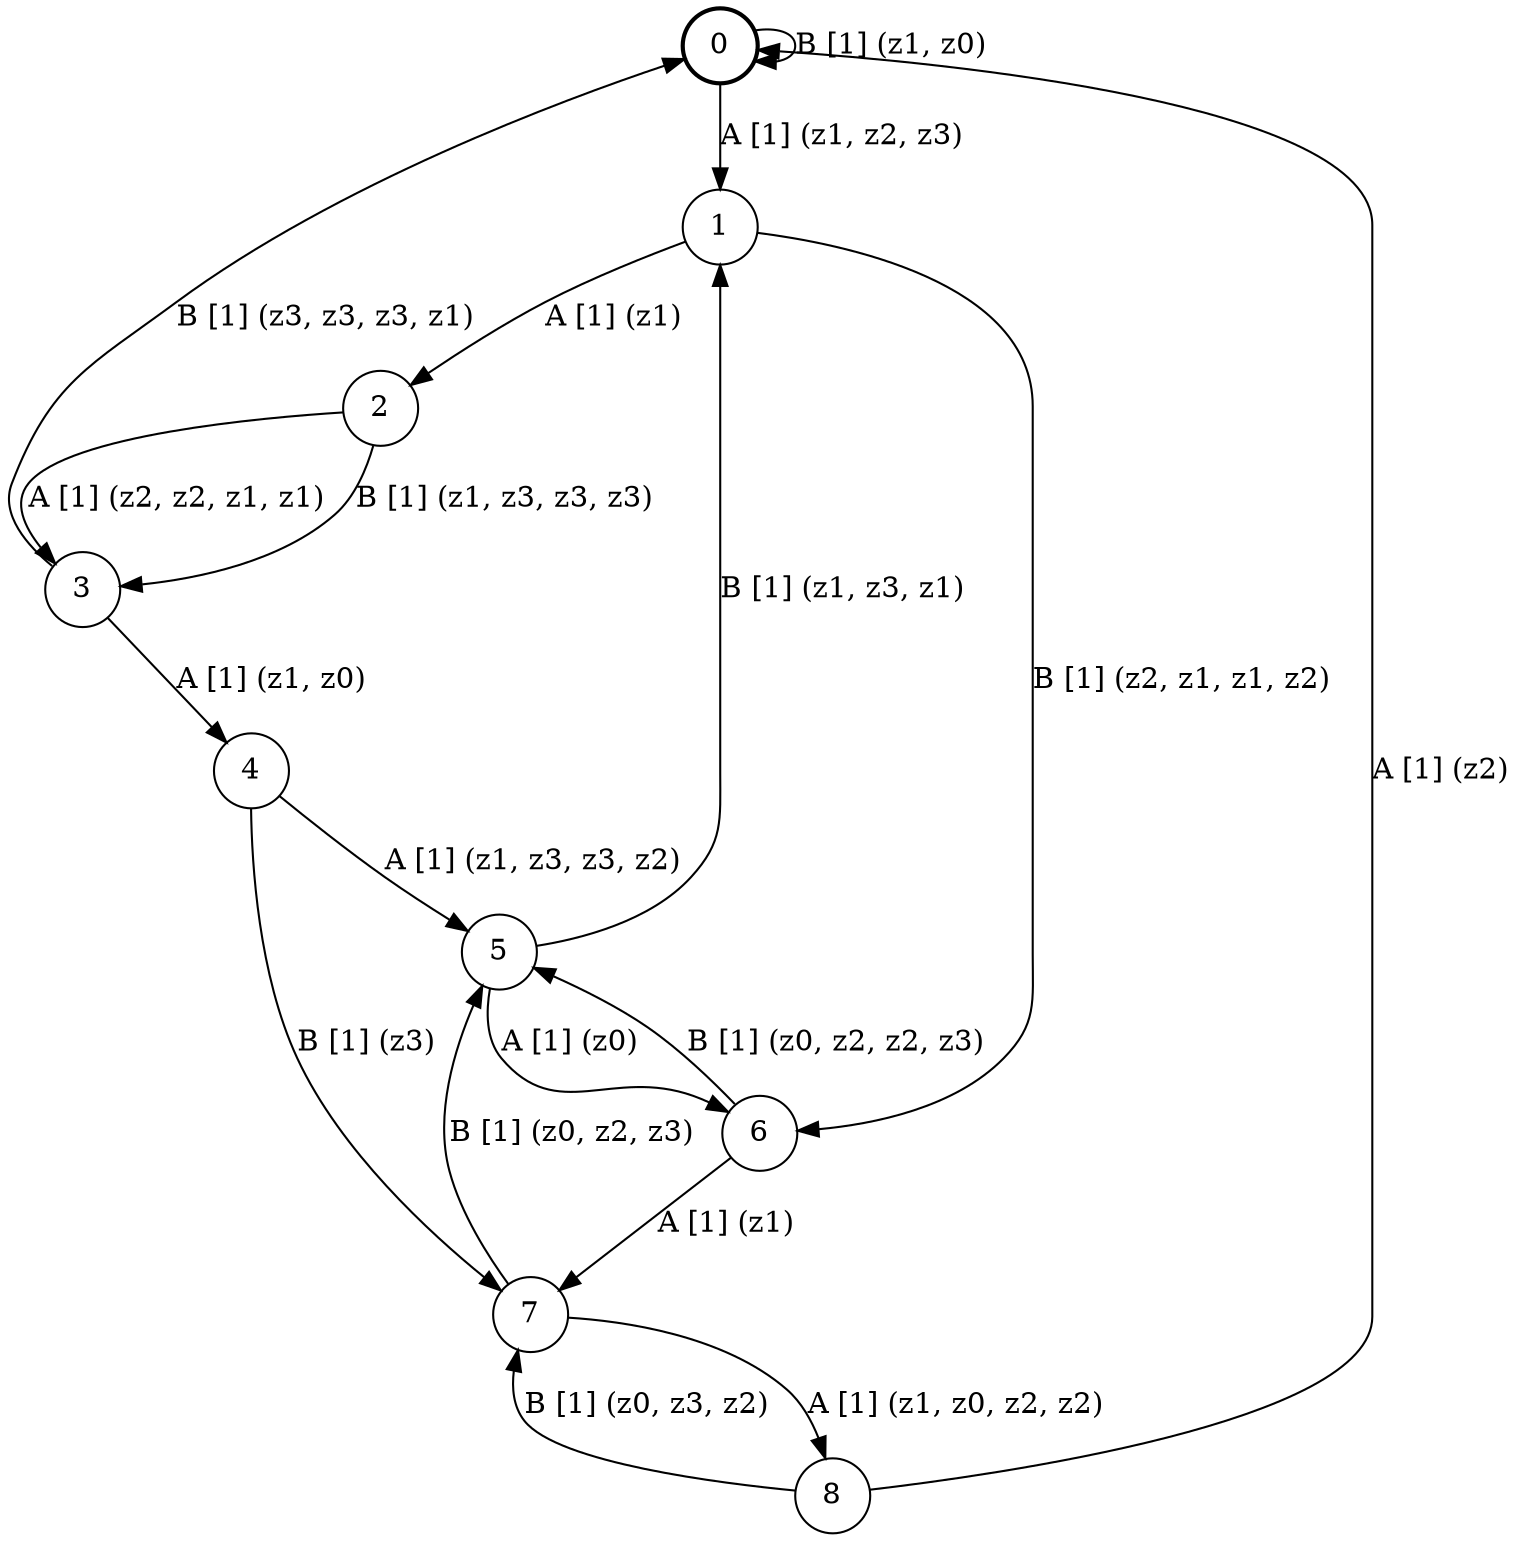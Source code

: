 # generated file, don't try to modify
# command: dot -Tpng <filename> > tree.png
digraph Automaton {
    node [shape = circle];
    0 [style = "bold"];
    0 -> 1 [label = "A [1] (z1, z2, z3) "];
    0 -> 0 [label = "B [1] (z1, z0) "];
    1 -> 2 [label = "A [1] (z1) "];
    1 -> 6 [label = "B [1] (z2, z1, z1, z2) "];
    2 -> 3 [label = "A [1] (z2, z2, z1, z1) "];
    2 -> 3 [label = "B [1] (z1, z3, z3, z3) "];
    3 -> 4 [label = "A [1] (z1, z0) "];
    3 -> 0 [label = "B [1] (z3, z3, z3, z1) "];
    4 -> 5 [label = "A [1] (z1, z3, z3, z2) "];
    4 -> 7 [label = "B [1] (z3) "];
    5 -> 6 [label = "A [1] (z0) "];
    5 -> 1 [label = "B [1] (z1, z3, z1) "];
    6 -> 7 [label = "A [1] (z1) "];
    6 -> 5 [label = "B [1] (z0, z2, z2, z3) "];
    7 -> 8 [label = "A [1] (z1, z0, z2, z2) "];
    7 -> 5 [label = "B [1] (z0, z2, z3) "];
    8 -> 0 [label = "A [1] (z2) "];
    8 -> 7 [label = "B [1] (z0, z3, z2) "];
}
